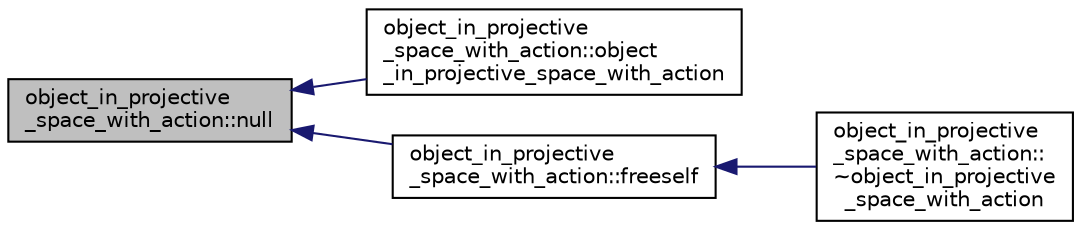 digraph "object_in_projective_space_with_action::null"
{
  edge [fontname="Helvetica",fontsize="10",labelfontname="Helvetica",labelfontsize="10"];
  node [fontname="Helvetica",fontsize="10",shape=record];
  rankdir="LR";
  Node18 [label="object_in_projective\l_space_with_action::null",height=0.2,width=0.4,color="black", fillcolor="grey75", style="filled", fontcolor="black"];
  Node18 -> Node19 [dir="back",color="midnightblue",fontsize="10",style="solid",fontname="Helvetica"];
  Node19 [label="object_in_projective\l_space_with_action::object\l_in_projective_space_with_action",height=0.2,width=0.4,color="black", fillcolor="white", style="filled",URL="$d5/d35/classobject__in__projective__space__with__action.html#a9cff112580212dbd7075c024d287e73c"];
  Node18 -> Node20 [dir="back",color="midnightblue",fontsize="10",style="solid",fontname="Helvetica"];
  Node20 [label="object_in_projective\l_space_with_action::freeself",height=0.2,width=0.4,color="black", fillcolor="white", style="filled",URL="$d5/d35/classobject__in__projective__space__with__action.html#a66ef4903c1e026253c60b479b6dbede3"];
  Node20 -> Node21 [dir="back",color="midnightblue",fontsize="10",style="solid",fontname="Helvetica"];
  Node21 [label="object_in_projective\l_space_with_action::\l~object_in_projective\l_space_with_action",height=0.2,width=0.4,color="black", fillcolor="white", style="filled",URL="$d5/d35/classobject__in__projective__space__with__action.html#a287c29d37fafb8ac864cac5a71f396f7"];
}
